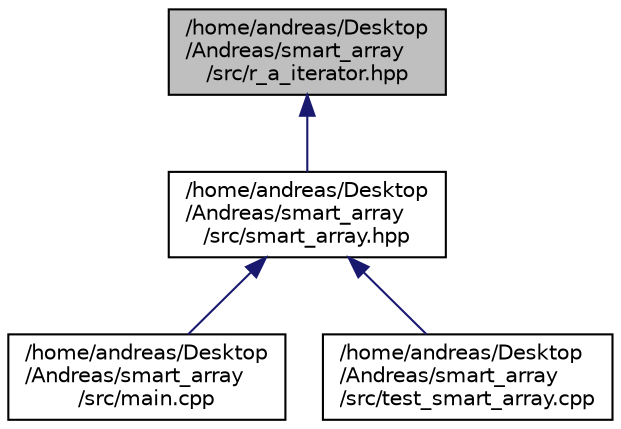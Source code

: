 digraph "/home/andreas/Desktop/Andreas/smart_array/src/r_a_iterator.hpp"
{
  edge [fontname="Helvetica",fontsize="10",labelfontname="Helvetica",labelfontsize="10"];
  node [fontname="Helvetica",fontsize="10",shape=record];
  Node1 [label="/home/andreas/Desktop\l/Andreas/smart_array\l/src/r_a_iterator.hpp",height=0.2,width=0.4,color="black", fillcolor="grey75", style="filled", fontcolor="black"];
  Node1 -> Node2 [dir="back",color="midnightblue",fontsize="10",style="solid",fontname="Helvetica"];
  Node2 [label="/home/andreas/Desktop\l/Andreas/smart_array\l/src/smart_array.hpp",height=0.2,width=0.4,color="black", fillcolor="white", style="filled",URL="$smart__array_8hpp.html",tooltip="File contains definition of template Vector class. "];
  Node2 -> Node3 [dir="back",color="midnightblue",fontsize="10",style="solid",fontname="Helvetica"];
  Node3 [label="/home/andreas/Desktop\l/Andreas/smart_array\l/src/main.cpp",height=0.2,width=0.4,color="black", fillcolor="white", style="filled",URL="$main_8cpp.html",tooltip="File contains main function. "];
  Node2 -> Node4 [dir="back",color="midnightblue",fontsize="10",style="solid",fontname="Helvetica"];
  Node4 [label="/home/andreas/Desktop\l/Andreas/smart_array\l/src/test_smart_array.cpp",height=0.2,width=0.4,color="black", fillcolor="white", style="filled",URL="$test__smart__array_8cpp.html",tooltip="File contains test functions for Vector class. "];
}
